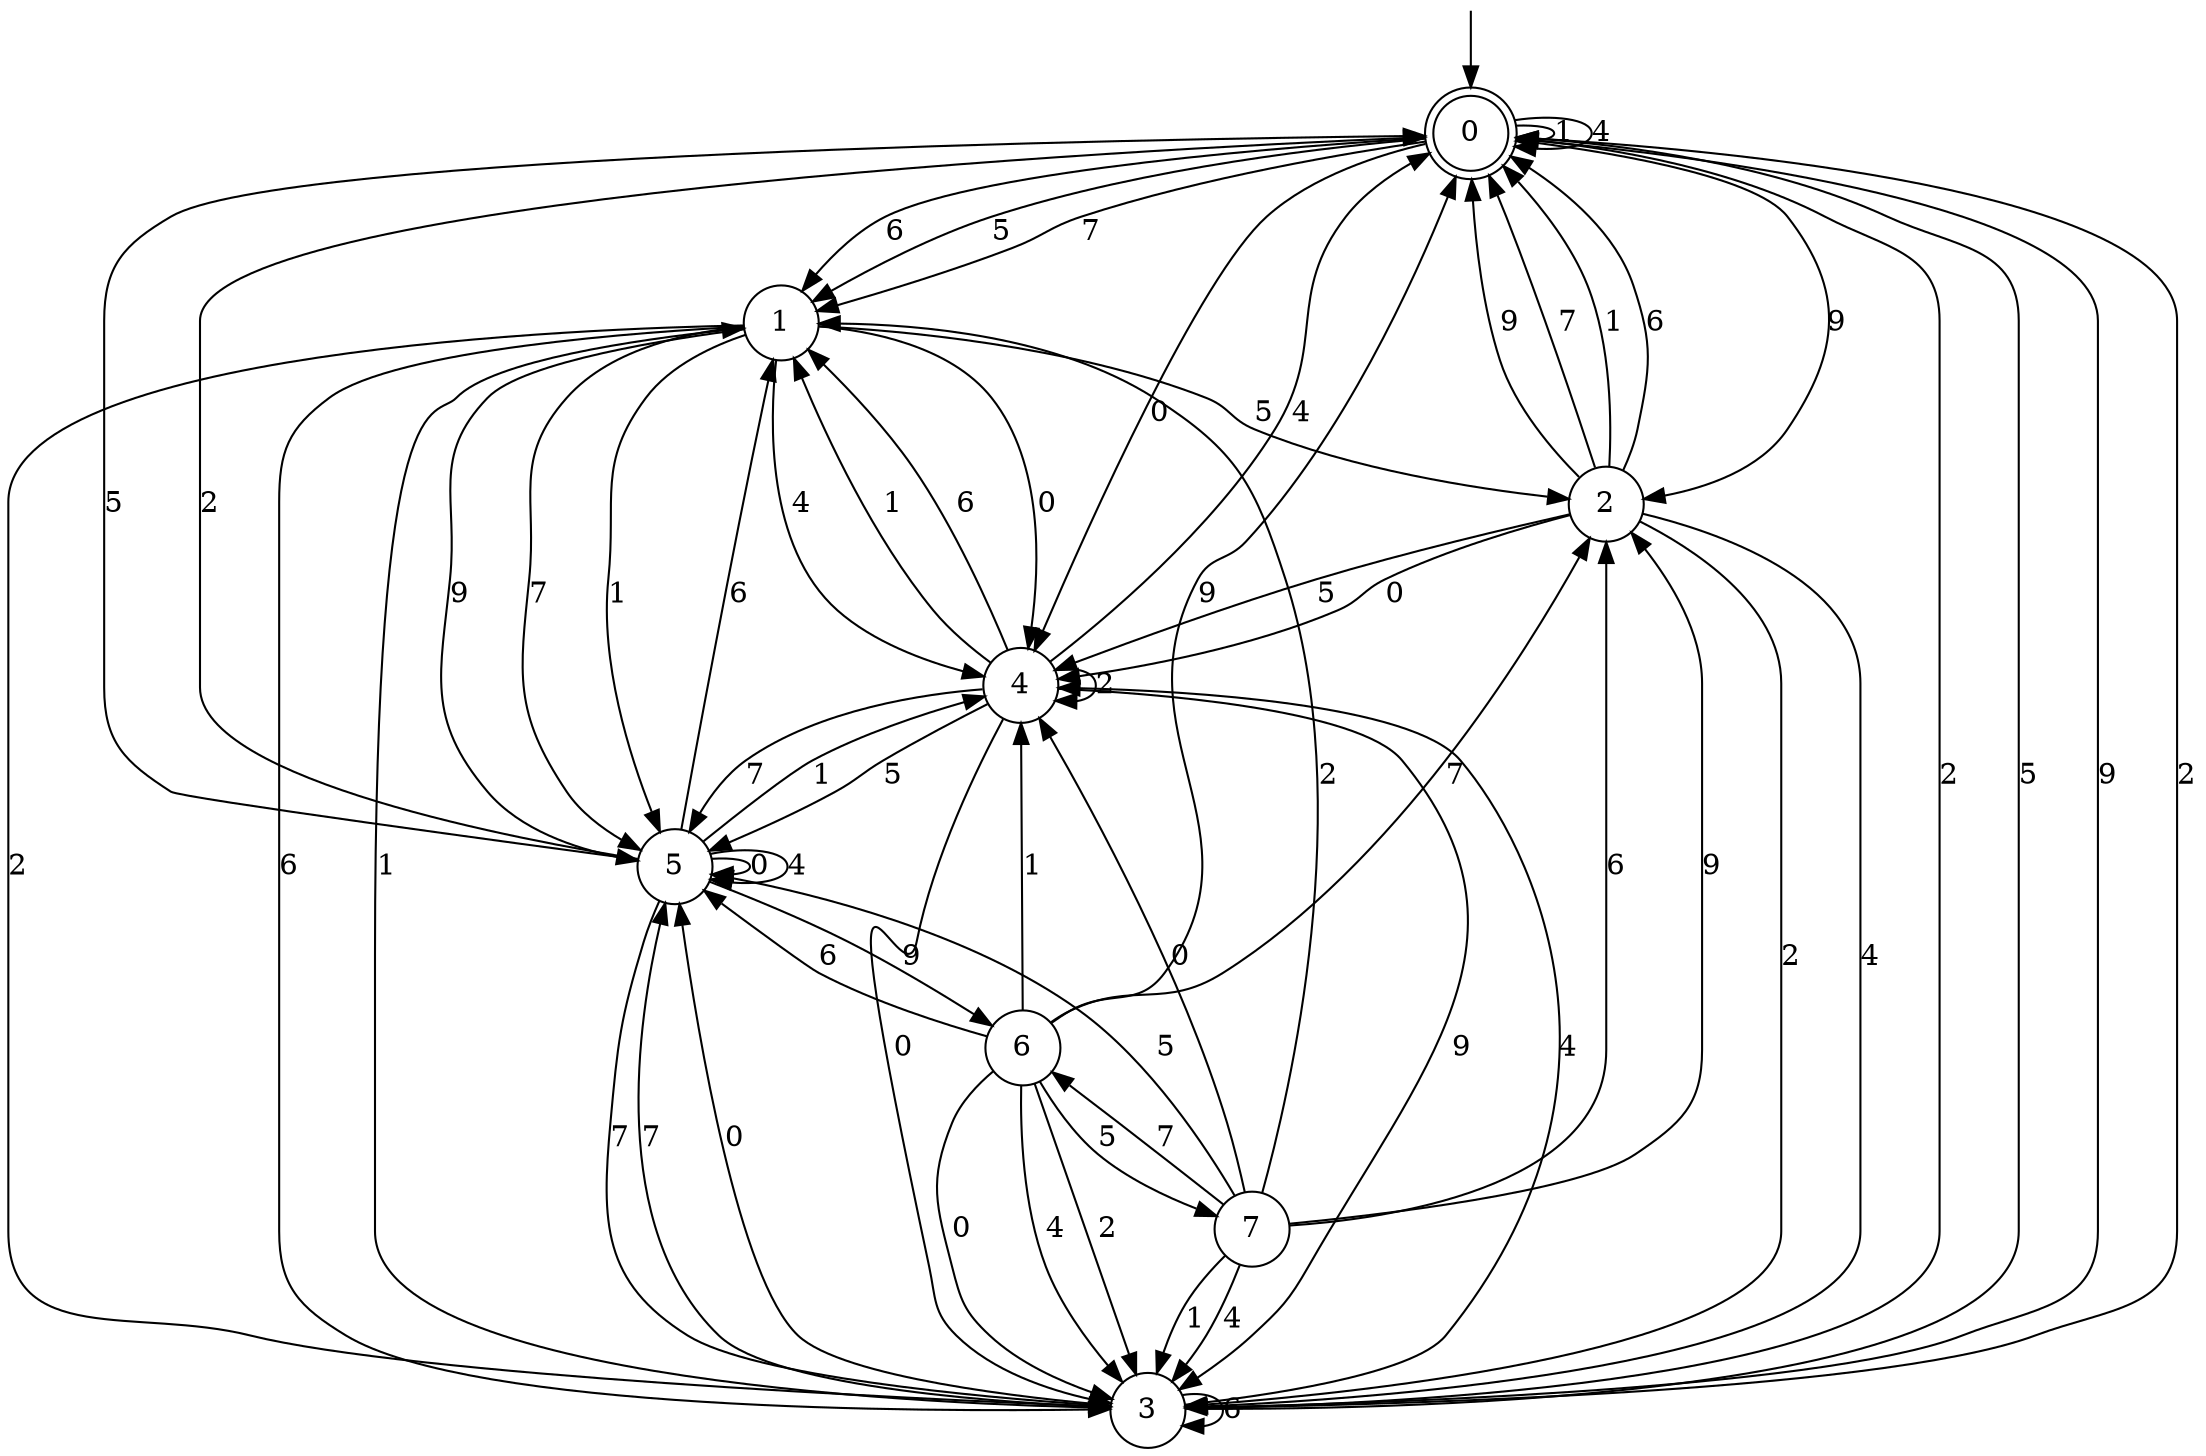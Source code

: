 digraph g {

	s0 [shape="doublecircle" label="0"];
	s1 [shape="circle" label="1"];
	s2 [shape="circle" label="2"];
	s3 [shape="circle" label="3"];
	s4 [shape="circle" label="4"];
	s5 [shape="circle" label="5"];
	s6 [shape="circle" label="6"];
	s7 [shape="circle" label="7"];
	s0 -> s1 [label="5"];
	s0 -> s2 [label="9"];
	s0 -> s1 [label="7"];
	s0 -> s3 [label="2"];
	s0 -> s4 [label="0"];
	s0 -> s0 [label="1"];
	s0 -> s1 [label="6"];
	s0 -> s0 [label="4"];
	s1 -> s2 [label="5"];
	s1 -> s5 [label="9"];
	s1 -> s5 [label="7"];
	s1 -> s3 [label="2"];
	s1 -> s4 [label="0"];
	s1 -> s5 [label="1"];
	s1 -> s3 [label="6"];
	s1 -> s4 [label="4"];
	s2 -> s4 [label="5"];
	s2 -> s0 [label="9"];
	s2 -> s0 [label="7"];
	s2 -> s3 [label="2"];
	s2 -> s4 [label="0"];
	s2 -> s0 [label="1"];
	s2 -> s0 [label="6"];
	s2 -> s3 [label="4"];
	s3 -> s0 [label="5"];
	s3 -> s0 [label="9"];
	s3 -> s5 [label="7"];
	s3 -> s0 [label="2"];
	s3 -> s5 [label="0"];
	s3 -> s1 [label="1"];
	s3 -> s3 [label="6"];
	s3 -> s4 [label="4"];
	s4 -> s5 [label="5"];
	s4 -> s3 [label="9"];
	s4 -> s5 [label="7"];
	s4 -> s4 [label="2"];
	s4 -> s3 [label="0"];
	s4 -> s1 [label="1"];
	s4 -> s1 [label="6"];
	s4 -> s0 [label="4"];
	s5 -> s0 [label="5"];
	s5 -> s6 [label="9"];
	s5 -> s3 [label="7"];
	s5 -> s0 [label="2"];
	s5 -> s5 [label="0"];
	s5 -> s4 [label="1"];
	s5 -> s1 [label="6"];
	s5 -> s5 [label="4"];
	s6 -> s7 [label="5"];
	s6 -> s0 [label="9"];
	s6 -> s2 [label="7"];
	s6 -> s3 [label="2"];
	s6 -> s3 [label="0"];
	s6 -> s4 [label="1"];
	s6 -> s5 [label="6"];
	s6 -> s3 [label="4"];
	s7 -> s5 [label="5"];
	s7 -> s2 [label="9"];
	s7 -> s6 [label="7"];
	s7 -> s1 [label="2"];
	s7 -> s4 [label="0"];
	s7 -> s3 [label="1"];
	s7 -> s2 [label="6"];
	s7 -> s3 [label="4"];

__start0 [label="" shape="none" width="0" height="0"];
__start0 -> s0;

}
